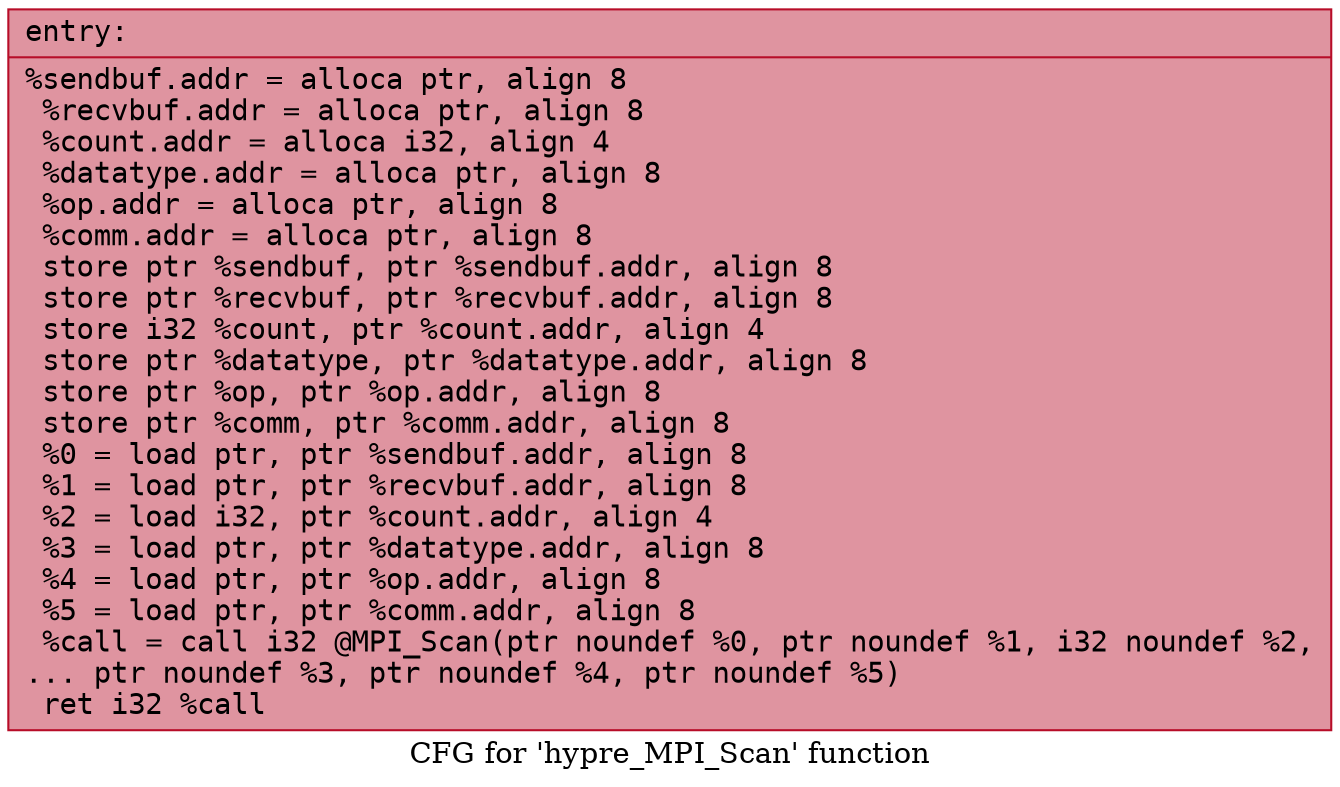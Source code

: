 digraph "CFG for 'hypre_MPI_Scan' function" {
	label="CFG for 'hypre_MPI_Scan' function";

	Node0x5555d6659840 [shape=record,color="#b70d28ff", style=filled, fillcolor="#b70d2870" fontname="Courier",label="{entry:\l|  %sendbuf.addr = alloca ptr, align 8\l  %recvbuf.addr = alloca ptr, align 8\l  %count.addr = alloca i32, align 4\l  %datatype.addr = alloca ptr, align 8\l  %op.addr = alloca ptr, align 8\l  %comm.addr = alloca ptr, align 8\l  store ptr %sendbuf, ptr %sendbuf.addr, align 8\l  store ptr %recvbuf, ptr %recvbuf.addr, align 8\l  store i32 %count, ptr %count.addr, align 4\l  store ptr %datatype, ptr %datatype.addr, align 8\l  store ptr %op, ptr %op.addr, align 8\l  store ptr %comm, ptr %comm.addr, align 8\l  %0 = load ptr, ptr %sendbuf.addr, align 8\l  %1 = load ptr, ptr %recvbuf.addr, align 8\l  %2 = load i32, ptr %count.addr, align 4\l  %3 = load ptr, ptr %datatype.addr, align 8\l  %4 = load ptr, ptr %op.addr, align 8\l  %5 = load ptr, ptr %comm.addr, align 8\l  %call = call i32 @MPI_Scan(ptr noundef %0, ptr noundef %1, i32 noundef %2,\l... ptr noundef %3, ptr noundef %4, ptr noundef %5)\l  ret i32 %call\l}"];
}

